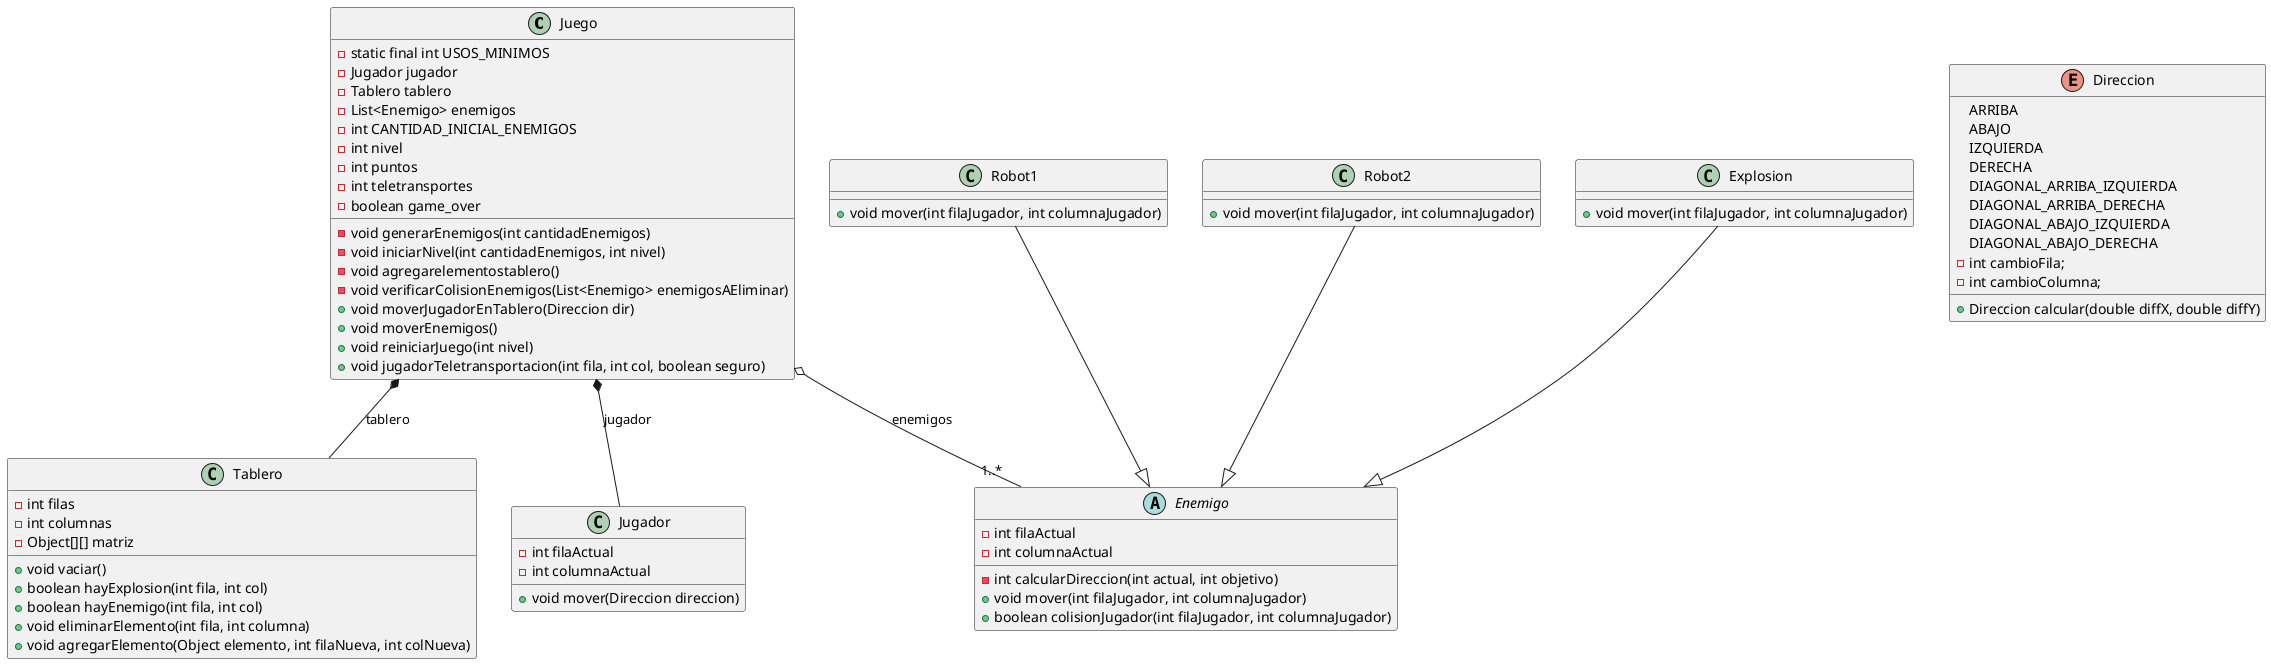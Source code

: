 @startuml
'https://plantuml.com/class-diagram

Juego o-- "1..*" Enemigo : enemigos
Juego *-- Tablero : tablero
Juego *-- Jugador : jugador
Robot1 --|> Enemigo
Robot2 --|> Enemigo
Explosion --|> Enemigo

class Juego {
    - static final int USOS_MINIMOS
    - Jugador jugador
    - Tablero tablero
    - List<Enemigo> enemigos
    - int CANTIDAD_INICIAL_ENEMIGOS
    - int nivel
    - int puntos
    - int teletransportes
    - boolean game_over

    - void generarEnemigos(int cantidadEnemigos)
    - void iniciarNivel(int cantidadEnemigos, int nivel)
    - void agregarelementostablero()
    - void verificarColisionEnemigos(List<Enemigo> enemigosAEliminar)
    + void moverJugadorEnTablero(Direccion dir)
    + void moverEnemigos()
    + void reiniciarJuego(int nivel)
    + void jugadorTeletransportacion(int fila, int col, boolean seguro)
}


abstract class Enemigo{
-int filaActual
-int columnaActual

-int calcularDireccion(int actual, int objetivo)
+void mover(int filaJugador, int columnaJugador)
+boolean colisionJugador(int filaJugador, int columnaJugador)
}

class Robot1{
+void mover(int filaJugador, int columnaJugador)
}

class Robot2{
+ void mover(int filaJugador, int columnaJugador)
}

class Explosion{
+void mover(int filaJugador, int columnaJugador)
}

class Jugador{
-int filaActual
-int columnaActual
+void mover(Direccion direccion)
}

class Tablero{
-int filas
-int columnas
-Object[][] matriz
+void vaciar()
+boolean hayExplosion(int fila, int col)
+boolean hayEnemigo(int fila, int col)
+void eliminarElemento(int fila, int columna)
+void agregarElemento(Object elemento, int filaNueva, int colNueva)
}

enum Direccion{
 ARRIBA
 ABAJO
 IZQUIERDA
 DERECHA
 DIAGONAL_ARRIBA_IZQUIERDA
 DIAGONAL_ARRIBA_DERECHA
 DIAGONAL_ABAJO_IZQUIERDA
 DIAGONAL_ABAJO_DERECHA
 - int cambioFila;
 - int cambioColumna;

 +Direccion calcular(double diffX, double diffY)
}

@enduml